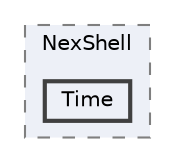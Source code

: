 digraph "NexShell/NexShell/Time"
{
 // LATEX_PDF_SIZE
  bgcolor="transparent";
  edge [fontname=Helvetica,fontsize=10,labelfontname=Helvetica,labelfontsize=10];
  node [fontname=Helvetica,fontsize=10,shape=box,height=0.2,width=0.4];
  compound=true
  subgraph clusterdir_3af21ba60b481d3981e98075c6af07b8 {
    graph [ bgcolor="#edf0f7", pencolor="grey50", label="NexShell", fontname=Helvetica,fontsize=10 style="filled,dashed", URL="dir_3af21ba60b481d3981e98075c6af07b8.html",tooltip=""]
  dir_434bf14027d039222c11479875192830 [label="Time", fillcolor="#edf0f7", color="grey25", style="filled,bold", URL="dir_434bf14027d039222c11479875192830.html",tooltip=""];
  }
}
